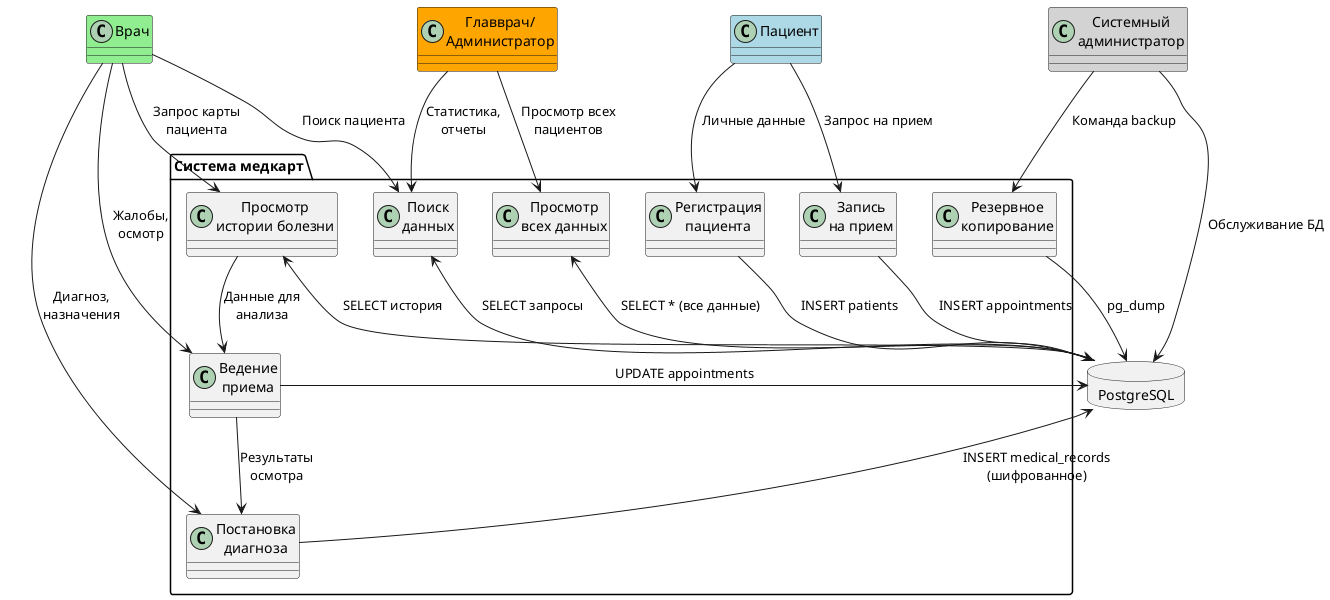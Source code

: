@startuml
!define RECTANGLE class
allowmixing

' Внешние сущности
RECTANGLE "Пациент" as patient #LightBlue
RECTANGLE "Врач" as doctor #LightGreen
RECTANGLE "Главврач/\nАдминистратор" as chief_admin #Orange
RECTANGLE "Системный\nадминистратор" as sys_admin #LightGray

' Процессы системы
package "Система медкарт" {
    RECTANGLE "Регистрация\nпациента" as reg
    RECTANGLE "Запись\nна прием" as appointment
    RECTANGLE "Просмотр\nистории болезни" as view_history
    RECTANGLE "Ведение\nприема" as consultation
    RECTANGLE "Постановка\nдиагноза" as diagnosis
    RECTANGLE "Поиск\nданных" as search
    RECTANGLE "Просмотр\nвсех данных" as view_all
    RECTANGLE "Резервное\nкопирование" as backup
}

' База данных
database "PostgreSQL" as db

' Потоки данных от пациента
patient --> reg : "Личные данные"
patient --> appointment : "Запрос на прием"

' Потоки данных от врача
doctor --> view_history : "Запрос карты\nпациента"
doctor --> consultation : "Жалобы,\nосмотр"
doctor --> diagnosis : "Диагноз,\nназначения"
doctor --> search : "Поиск пациента"

' Потоки данных от главврача/администратора
chief_admin --> view_all : "Просмотр всех\nпациентов"
chief_admin --> search : "Статистика,\nотчеты"

' Потоки данных от системного администратора
sys_admin --> backup : "Команда backup"
sys_admin --> db : "Обслуживание БД"

' Взаимодействие с БД
reg --> db : "INSERT patients"
appointment --> db : "INSERT appointments"
db --> view_history : "SELECT история"
consultation --> db : "UPDATE appointments"
diagnosis --> db : "INSERT medical_records\n(шифрованное)"
db --> search : "SELECT запросы"
db --> view_all : "SELECT * (все данные)"
backup --> db : "pg_dump"

' Связи между процессами
view_history --> consultation : "Данные для\nанализа"
consultation --> diagnosis : "Результаты\nосмотра"

@enduml